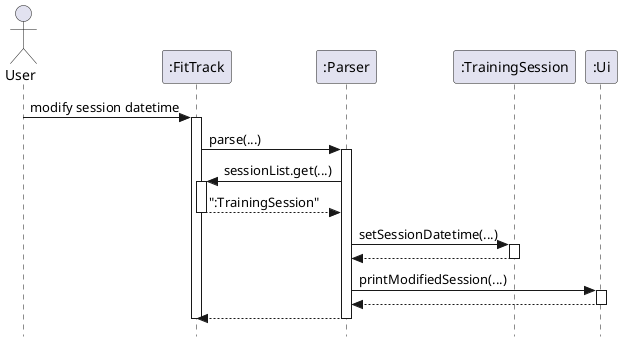 @startuml
skinparam style strictuml

actor User
participant ":FitTrack"
participant ":Parser"
participant ":TrainingSession"
participant ":Ui"

User -> ":FitTrack": modify session datetime
activate ":FitTrack"

":FitTrack" -> ":Parser": parse(...)
activate ":Parser"

":Parser" -> ":FitTrack": sessionList.get(...)
activate ":FitTrack"
":FitTrack" --> ":Parser": ":TrainingSession"
deactivate ":FitTrack"

":Parser" -> ":TrainingSession": setSessionDatetime(...)
activate ":TrainingSession"
":TrainingSession" --> ":Parser":
deactivate ":TrainingSession"

":Parser" -> ":Ui": printModifiedSession(...)
activate ":Ui"
":Ui" --> ":Parser"
deactivate ":Ui"

":Parser" --> ":FitTrack"

deactivate ":Parser"
deactivate ":FitTrack"
@enduml
